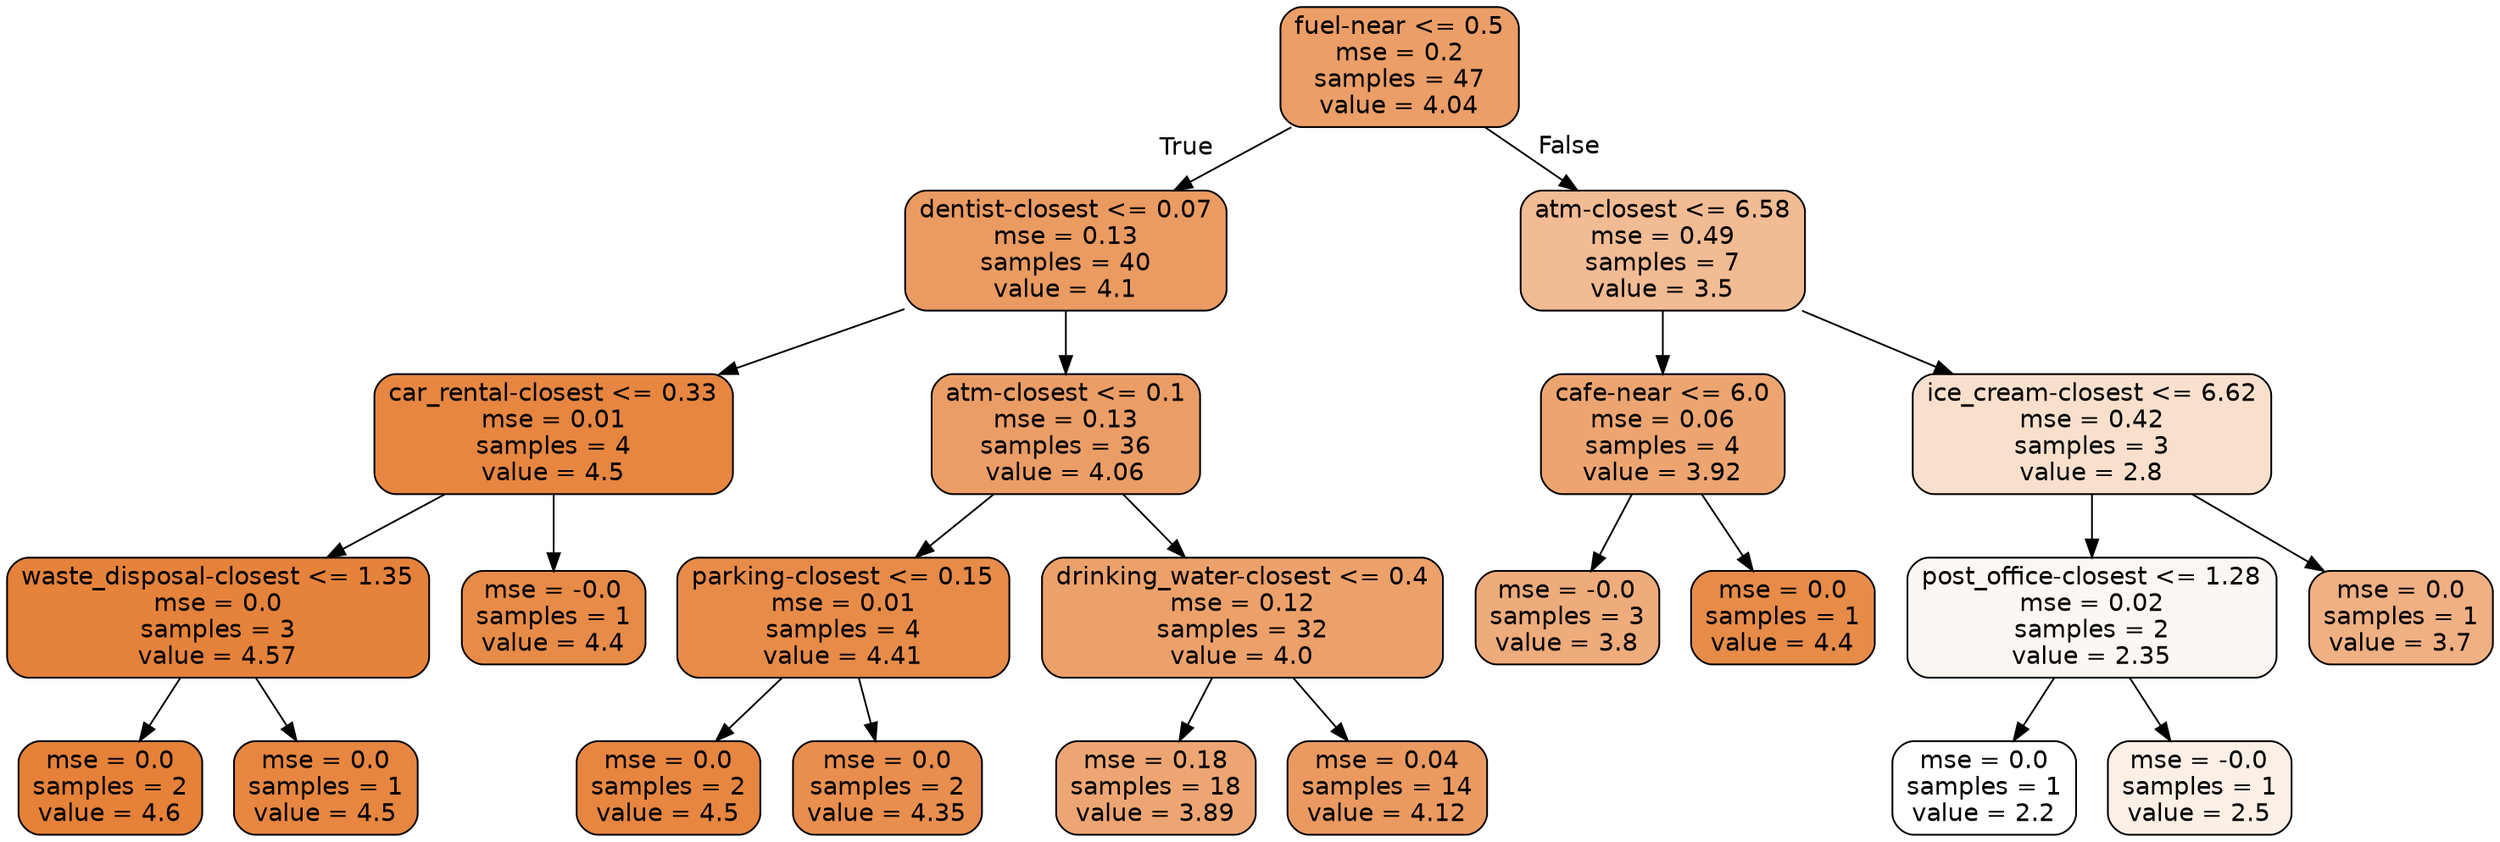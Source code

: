 digraph Tree {
node [shape=box, style="filled, rounded", color="black", fontname=helvetica] ;
edge [fontname=helvetica] ;
0 [label="fuel-near <= 0.5\nmse = 0.2\nsamples = 47\nvalue = 4.04", fillcolor="#eb9e67"] ;
1 [label="dentist-closest <= 0.07\nmse = 0.13\nsamples = 40\nvalue = 4.1", fillcolor="#ea9b62"] ;
0 -> 1 [labeldistance=2.5, labelangle=45, headlabel="True"] ;
5 [label="car_rental-closest <= 0.33\nmse = 0.01\nsamples = 4\nvalue = 4.5", fillcolor="#e68641"] ;
1 -> 5 ;
17 [label="waste_disposal-closest <= 1.35\nmse = 0.0\nsamples = 3\nvalue = 4.57", fillcolor="#e5823b"] ;
5 -> 17 ;
21 [label="mse = 0.0\nsamples = 2\nvalue = 4.6", fillcolor="#e58139"] ;
17 -> 21 ;
22 [label="mse = 0.0\nsamples = 1\nvalue = 4.5", fillcolor="#e68641"] ;
17 -> 22 ;
18 [label="mse = -0.0\nsamples = 1\nvalue = 4.4", fillcolor="#e78b49"] ;
5 -> 18 ;
6 [label="atm-closest <= 0.1\nmse = 0.13\nsamples = 36\nvalue = 4.06", fillcolor="#eb9d66"] ;
1 -> 6 ;
7 [label="parking-closest <= 0.15\nmse = 0.01\nsamples = 4\nvalue = 4.41", fillcolor="#e78b49"] ;
6 -> 7 ;
15 [label="mse = 0.0\nsamples = 2\nvalue = 4.5", fillcolor="#e68641"] ;
7 -> 15 ;
16 [label="mse = 0.0\nsamples = 2\nvalue = 4.35", fillcolor="#e88e4e"] ;
7 -> 16 ;
8 [label="drinking_water-closest <= 0.4\nmse = 0.12\nsamples = 32\nvalue = 4.0", fillcolor="#eca16b"] ;
6 -> 8 ;
11 [label="mse = 0.18\nsamples = 18\nvalue = 3.89", fillcolor="#eda673"] ;
8 -> 11 ;
12 [label="mse = 0.04\nsamples = 14\nvalue = 4.12", fillcolor="#ea9a61"] ;
8 -> 12 ;
2 [label="atm-closest <= 6.58\nmse = 0.49\nsamples = 7\nvalue = 3.5", fillcolor="#f1bb94"] ;
0 -> 2 [labeldistance=2.5, labelangle=-45, headlabel="False"] ;
3 [label="cafe-near <= 6.0\nmse = 0.06\nsamples = 4\nvalue = 3.92", fillcolor="#eca571"] ;
2 -> 3 ;
13 [label="mse = -0.0\nsamples = 3\nvalue = 3.8", fillcolor="#eeab7b"] ;
3 -> 13 ;
14 [label="mse = 0.0\nsamples = 1\nvalue = 4.4", fillcolor="#e78b49"] ;
3 -> 14 ;
4 [label="ice_cream-closest <= 6.62\nmse = 0.42\nsamples = 3\nvalue = 2.8", fillcolor="#f8e0cd"] ;
2 -> 4 ;
9 [label="post_office-closest <= 1.28\nmse = 0.02\nsamples = 2\nvalue = 2.35", fillcolor="#fdf7f3"] ;
4 -> 9 ;
19 [label="mse = 0.0\nsamples = 1\nvalue = 2.2", fillcolor="#ffffff"] ;
9 -> 19 ;
20 [label="mse = -0.0\nsamples = 1\nvalue = 2.5", fillcolor="#fcefe6"] ;
9 -> 20 ;
10 [label="mse = 0.0\nsamples = 1\nvalue = 3.7", fillcolor="#efb083"] ;
4 -> 10 ;
}